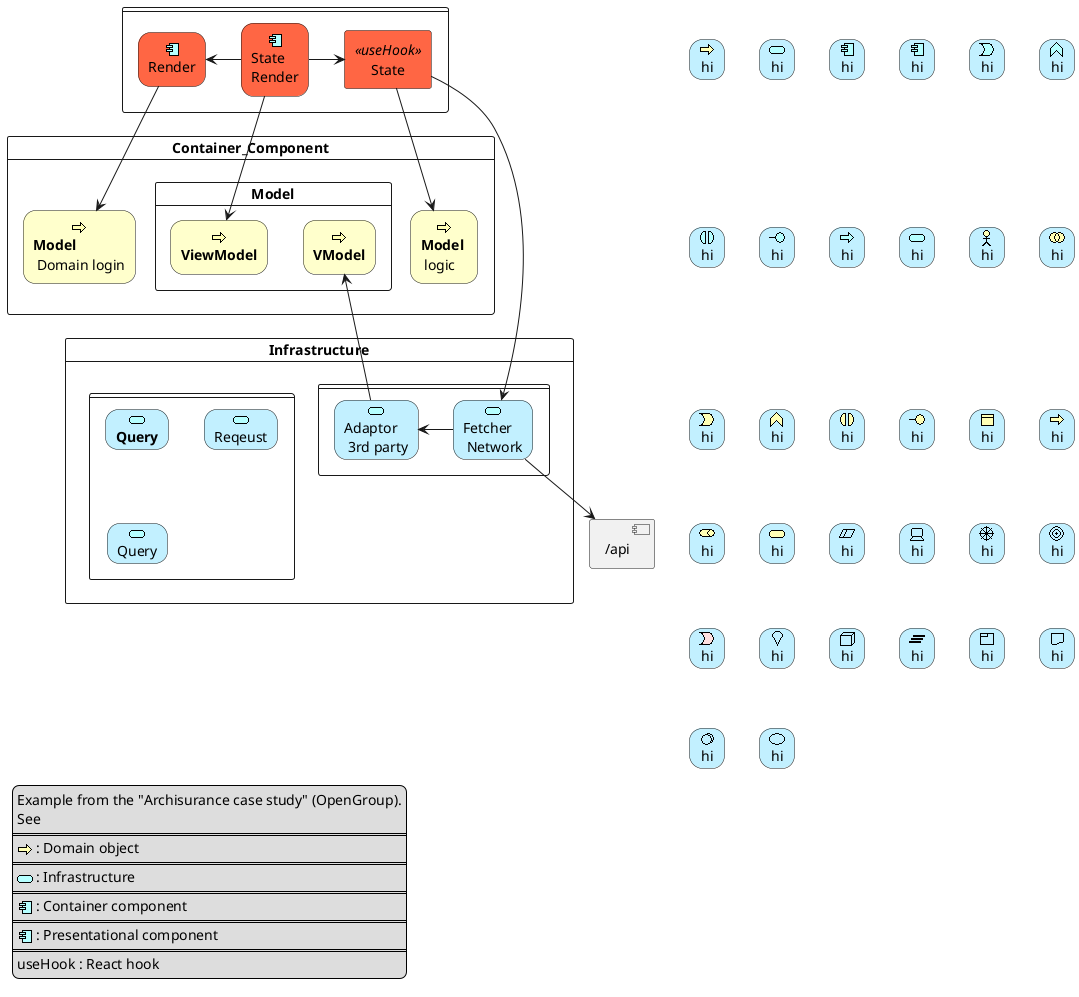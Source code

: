 @startuml
skinparam rectangle<<behavior>> {
  roundCorner 25
}
skinparam card<<behaviorCard>> {
  roundCorner 25
}

sprite $bProcess jar:archimate/business-process
sprite $aService jar:archimate/application-service
sprite $aComponent jar:archimate/application-component
sprite $AapplicationComponent jar:archimate/application-component
sprite $AapplicationEvent jar:archimate/application-event
sprite $AapplicationFunction jar:archimate/application-function
sprite $AapplicationInteraction jar:archimate/application-interaction
sprite $AapplicationInterface jar:archimate/application-interface
sprite $AapplicationProcess jar:archimate/application-process
sprite $AapplicationService jar:archimate/application-service
sprite $AbusinessActor jar:archimate/business-actor
sprite $AbusinessCollaboration jar:archimate/business-collaboration
sprite $AbusinessEvent jar:archimate/business-event
sprite $AbusinessFunction jar:archimate/business-function
sprite $AbusinessInteraction jar:archimate/business-interaction
sprite $AbusinessInterface jar:archimate/business-interface
sprite $AbusinessObject jar:archimate/business-object
sprite $AbusinessProcess jar:archimate/business-process
sprite $AbusinessRole jar:archimate/business-role
sprite $AbusinessService jar:archimate/business-service
sprite $Aconstraint jar:archimate/constraint
sprite $Adevice jar:archimate/device
sprite $Adriver jar:archimate/driver
sprite $Agoal jar:archimate/goal
sprite $AimplementationEvent jar:archimate/implementation-event
sprite $Alocation jar:archimate/location
sprite $Anode jar:archimate/node
sprite $Aplateau jar:archimate/plateau
sprite $Aproduct jar:archimate/product
sprite $Arepresentation jar:archimate/representation
sprite $Asystemdoftware jar:archimate/system-software
sprite $Avalue jar:archimate/value

' sprite $Aartifact jar:archimate/artifact
' sprite $AcommunicationNetwork jar:archimate/communication-network
' sprite $AdistributionNetwork jar:archimate/distribution-network
' sprite $Agrouping jar:archimate/grouping
' sprite $AimplementationProcess jar:archimate/implementation-process
' sprite $Amaterial jar:archimate/material
' sprite $Apath jar:archimate/path
' sprite $Aresource jar:archimate/resource
' sprite $Astakeholder jar:archimate/stakeholder

card {
  rectangle "Render" as Component1 <<$aComponent>><<behavior>> #ff6644
  rectangle "State\nRender" as Component2 <<$aComponent>><<behavior>> #ff6644
  rectangle "State" as useHook <<useHook>> #ff6644
}

[Component1] <- [Component2]
[Component2] -> [useHook]

card Container_Component{
  rectangle "**Model** \n Domain login" as ModelDomainLogic <<$bProcess>><<behavior>> #Business
  card Model{
    rectangle "**ViewModel**" as ViewModel <<$bProcess>><<behavior>> #Business
    rectangle "**VModel**" as VModel <<$bProcess>><<behavior>> #Business
  }
  rectangle "**Model** \n logic" as ModelLogic <<$bProcess>><<behavior>> #Business
}

[Component1] -down-> [ModelDomainLogic]
[Component2] -down-> [ViewModel]
[useHook] -down-> [ModelLogic]

card Infrastructure {
  card {
    card "Adaptor \n 3rd party" as Adaptor <<$aService>><<behaviorCard>> #Application
    card "Fetcher \n Network" as Fetcher <<$aService>><<behaviorCard>> #Application
  }
  card {
    card "**Query**" as Query1 <<$aService>><<behaviorCard>> #Application
    card "Reqeust" as Reqeust <<$aService>><<behaviorCard>> #Application
    card "Query" as Query2 <<$aService>><<behaviorCard>> #Application
  }
}
[Adaptor] -up-> [VModel]
[useHook] -down-> [Fetcher]
[Adaptor] <- [Fetcher]


[Fetcher] -down-> [/api]


card "hi" as hi1 <<$bProcess>><<behaviorCard>> #Application
card "hi" as hi2 <<$aService>><<behaviorCard>> #Application
card "hi" as hi3 <<$aComponent>><<behaviorCard>> #Application
card "hi" as hi4 <<$AapplicationComponent>><<behaviorCard>> #Application
card "hi" as hi5 <<$AapplicationEvent>><<behaviorCard>> #Application
card "hi" as hi6 <<$AapplicationFunction>><<behaviorCard>> #Application
card "hi" as hi7 <<$AapplicationInteraction>><<behaviorCard>> #Application
card "hi" as hi8 <<$AapplicationInterface>><<behaviorCard>> #Application
card "hi" as hi9 <<$AapplicationProcess>><<behaviorCard>> #Application
card "hi" as hi10 <<$AapplicationService>><<behaviorCard>> #Application
card "hi" as hi11 <<$AbusinessActor>><<behaviorCard>> #Application
card "hi" as hi12 <<$AbusinessCollaboration>><<behaviorCard>> #Application
card "hi" as hi13 <<$AbusinessEvent>><<behaviorCard>> #Application
card "hi" as hi14 <<$AbusinessFunction>><<behaviorCard>> #Application
card "hi" as hi15 <<$AbusinessInteraction>><<behaviorCard>> #Application
card "hi" as hi16 <<$AbusinessInterface>><<behaviorCard>> #Application
card "hi" as hi17 <<$AbusinessObject>><<behaviorCard>> #Application
card "hi" as hi18 <<$AbusinessProcess>><<behaviorCard>> #Application
card "hi" as hi19 <<$AbusinessRole>><<behaviorCard>> #Application
card "hi" as hi20 <<$AbusinessService>><<behaviorCard>> #Application
card "hi" as hi21 <<$Aconstraint>><<behaviorCard>> #Application
card "hi" as hi22 <<$Adevice>><<behaviorCard>> #Application
card "hi" as hi23 <<$Adriver>><<behaviorCard>> #Application
card "hi" as hi24 <<$Agoal>><<behaviorCard>> #Application
card "hi" as hi25 <<$AimplementationEvent>><<behaviorCard>> #Application
card "hi" as hi26 <<$Alocation>><<behaviorCard>> #Application
card "hi" as hi27 <<$Anode>><<behaviorCard>> #Application
card "hi" as hi28 <<$Aplateau>><<behaviorCard>> #Application
card "hi" as hi29 <<$Aproduct>><<behaviorCard>> #Application
card "hi" as hi30 <<$Arepresentation>><<behaviorCard>> #Application
card "hi" as hi31 <<$Asystemdoftware>><<behaviorCard>> #Application
card "hi" as hi32 <<$Avalue>><<behaviorCard>> #Application

' 제일 하단 설명
legend left
Example from the "Archisurance case study" (OpenGroup).
See
====
<$bProcess> : Domain object
====
<$aService> : Infrastructure
====
<$aComponent> : Container component
====
<$aComponent> : Presentational component
====
useHook : React hook
endlegend
@enduml

' element의 아이콘 두개 이외 다른것 잇나 확인하기 
' $bProcess, $aService
